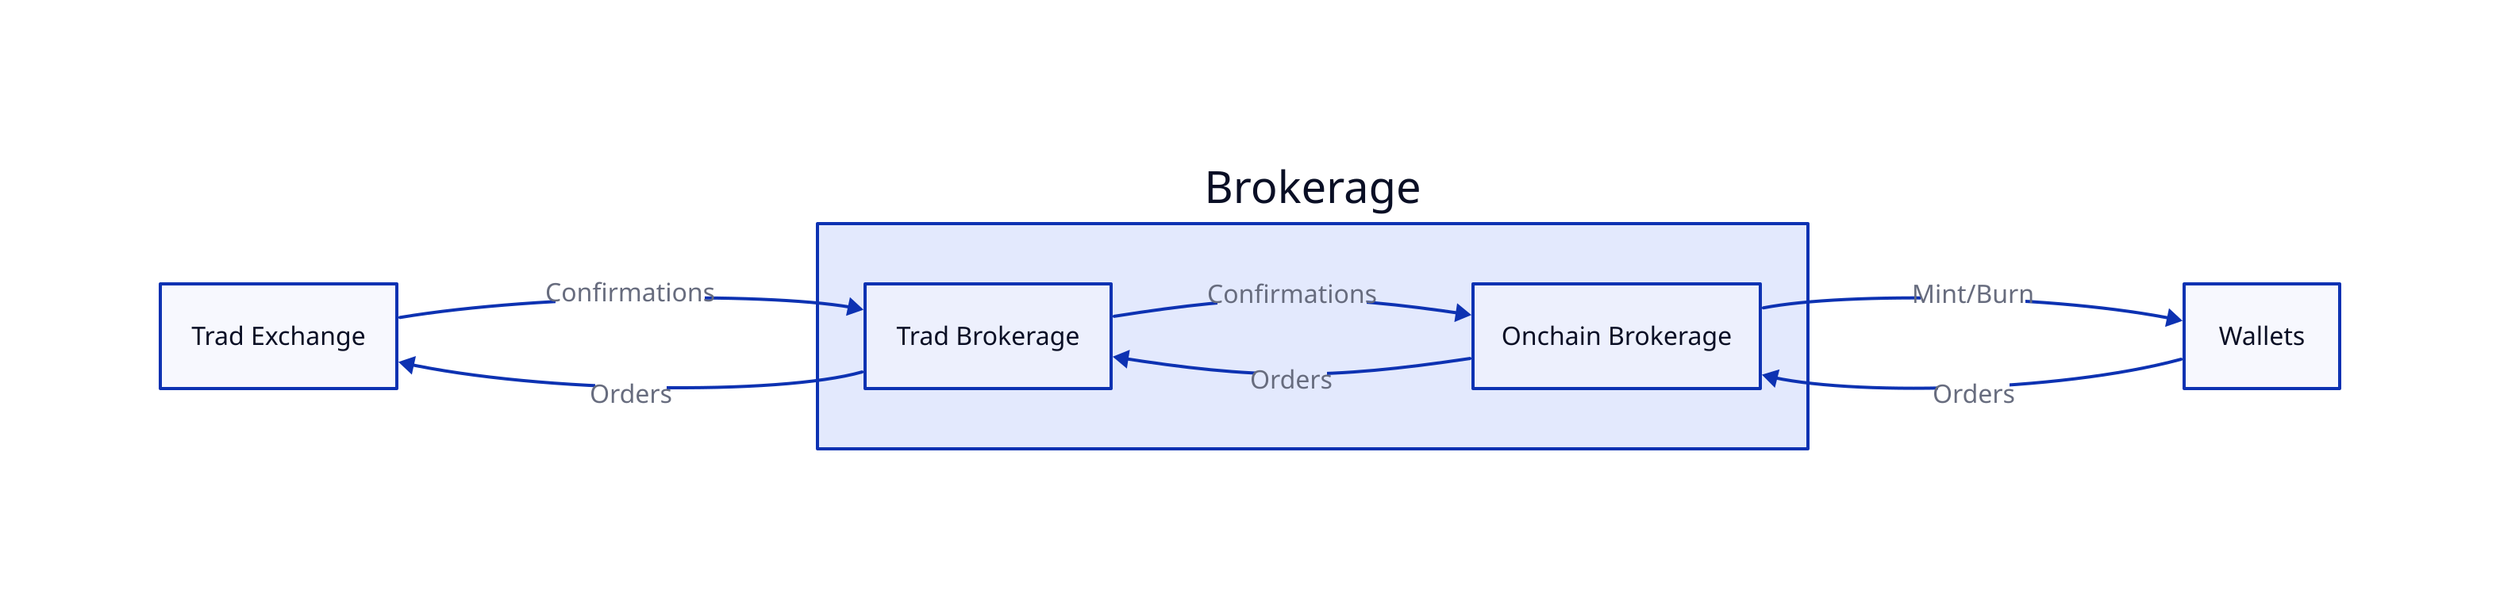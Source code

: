 direction: right

a: Trad Exchange
d: Wallets

Brokerage: {
  b: Trad Brokerage
  c: Onchain Brokerage
}

d -> Brokerage.c: Orders
Brokerage.c -> Brokerage.b: Orders
Brokerage.b -> a: Orders
a -> Brokerage.b: Confirmations
Brokerage.b -> Brokerage.c: Confirmations
Brokerage.c -> d: Mint/Burn
